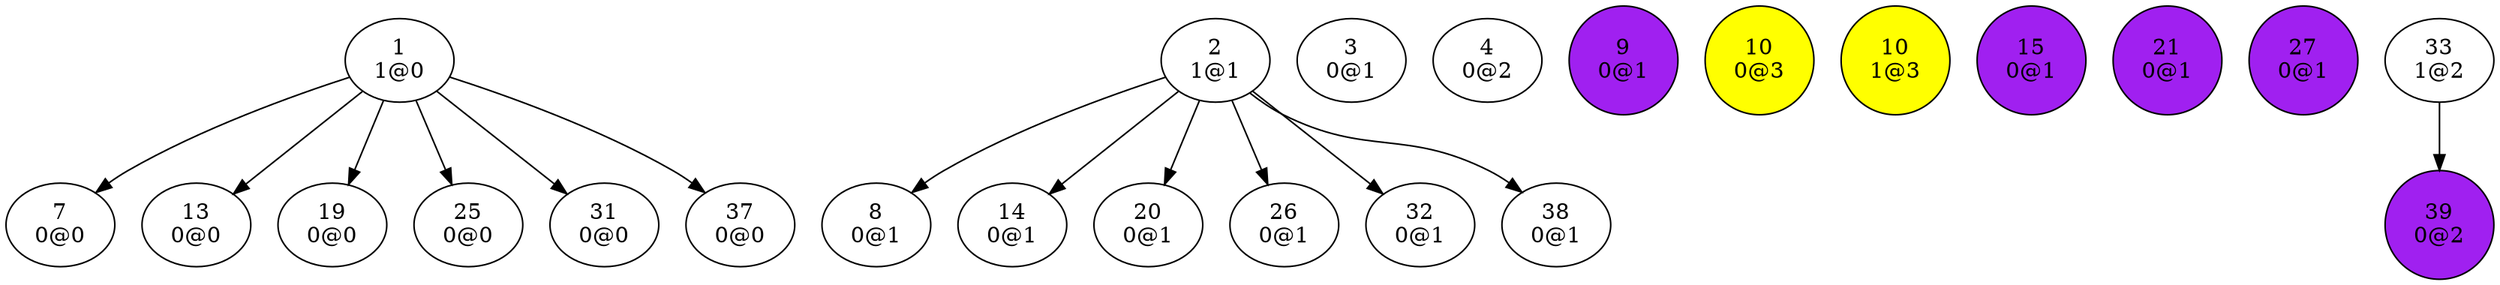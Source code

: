 digraph {
"1
1@0"->"7
0@0";
"1
1@0"->"13
0@0";
"1
1@0"->"19
0@0";
"1
1@0"->"25
0@0";
"1
1@0"->"31
0@0";
"1
1@0"->"37
0@0";
"2
1@1"->"8
0@1";
"2
1@1"->"14
0@1";
"2
1@1"->"20
0@1";
"2
1@1"->"26
0@1";
"2
1@1"->"32
0@1";
"2
1@1"->"38
0@1";
"3
0@1";
"4
0@2";
"7
0@0";
"8
0@1";
"9
0@1";
"10
0@3";
"10
1@3";
"13
0@0";
"14
0@1";
"15
0@1";
"19
0@0";
"20
0@1";
"21
0@1";
"25
0@0";
"26
0@1";
"27
0@1";
"31
0@0";
"32
0@1";
"33
1@2"->"39
0@2";
"37
0@0";
"38
0@1";
"39
0@2";
"9
0@1"[shape=circle, style=filled, fillcolor=purple];
"10
0@3"[shape=circle, style=filled, fillcolor=yellow];
"10
1@3"[shape=circle, style=filled, fillcolor=yellow];
"15
0@1"[shape=circle, style=filled, fillcolor=purple];
"21
0@1"[shape=circle, style=filled, fillcolor=purple];
"27
0@1"[shape=circle, style=filled, fillcolor=purple];
"39
0@2"[shape=circle, style=filled, fillcolor=purple];
}